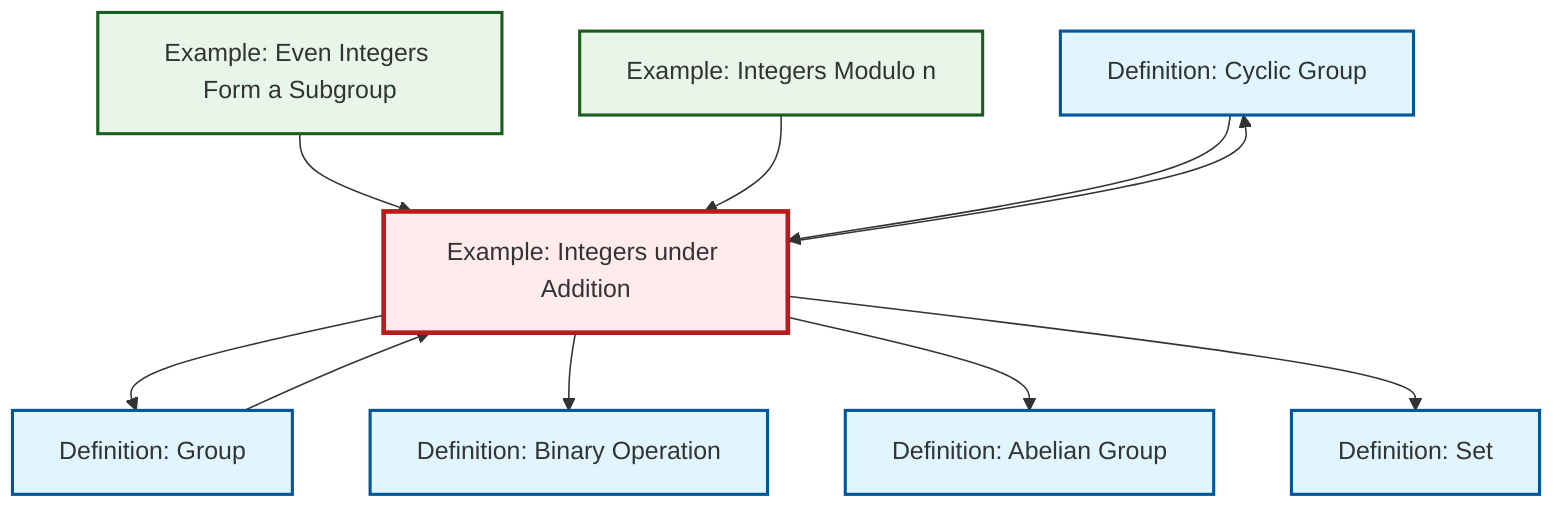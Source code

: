 graph TD
    classDef definition fill:#e1f5fe,stroke:#01579b,stroke-width:2px
    classDef theorem fill:#f3e5f5,stroke:#4a148c,stroke-width:2px
    classDef axiom fill:#fff3e0,stroke:#e65100,stroke-width:2px
    classDef example fill:#e8f5e9,stroke:#1b5e20,stroke-width:2px
    classDef current fill:#ffebee,stroke:#b71c1c,stroke-width:3px
    def-binary-operation["Definition: Binary Operation"]:::definition
    def-abelian-group["Definition: Abelian Group"]:::definition
    def-cyclic-group["Definition: Cyclic Group"]:::definition
    ex-even-integers-subgroup["Example: Even Integers Form a Subgroup"]:::example
    def-group["Definition: Group"]:::definition
    ex-integers-addition["Example: Integers under Addition"]:::example
    def-set["Definition: Set"]:::definition
    ex-quotient-integers-mod-n["Example: Integers Modulo n"]:::example
    ex-even-integers-subgroup --> ex-integers-addition
    ex-integers-addition --> def-group
    def-group --> ex-integers-addition
    ex-integers-addition --> def-binary-operation
    ex-quotient-integers-mod-n --> ex-integers-addition
    ex-integers-addition --> def-abelian-group
    def-cyclic-group --> ex-integers-addition
    ex-integers-addition --> def-set
    ex-integers-addition --> def-cyclic-group
    class ex-integers-addition current